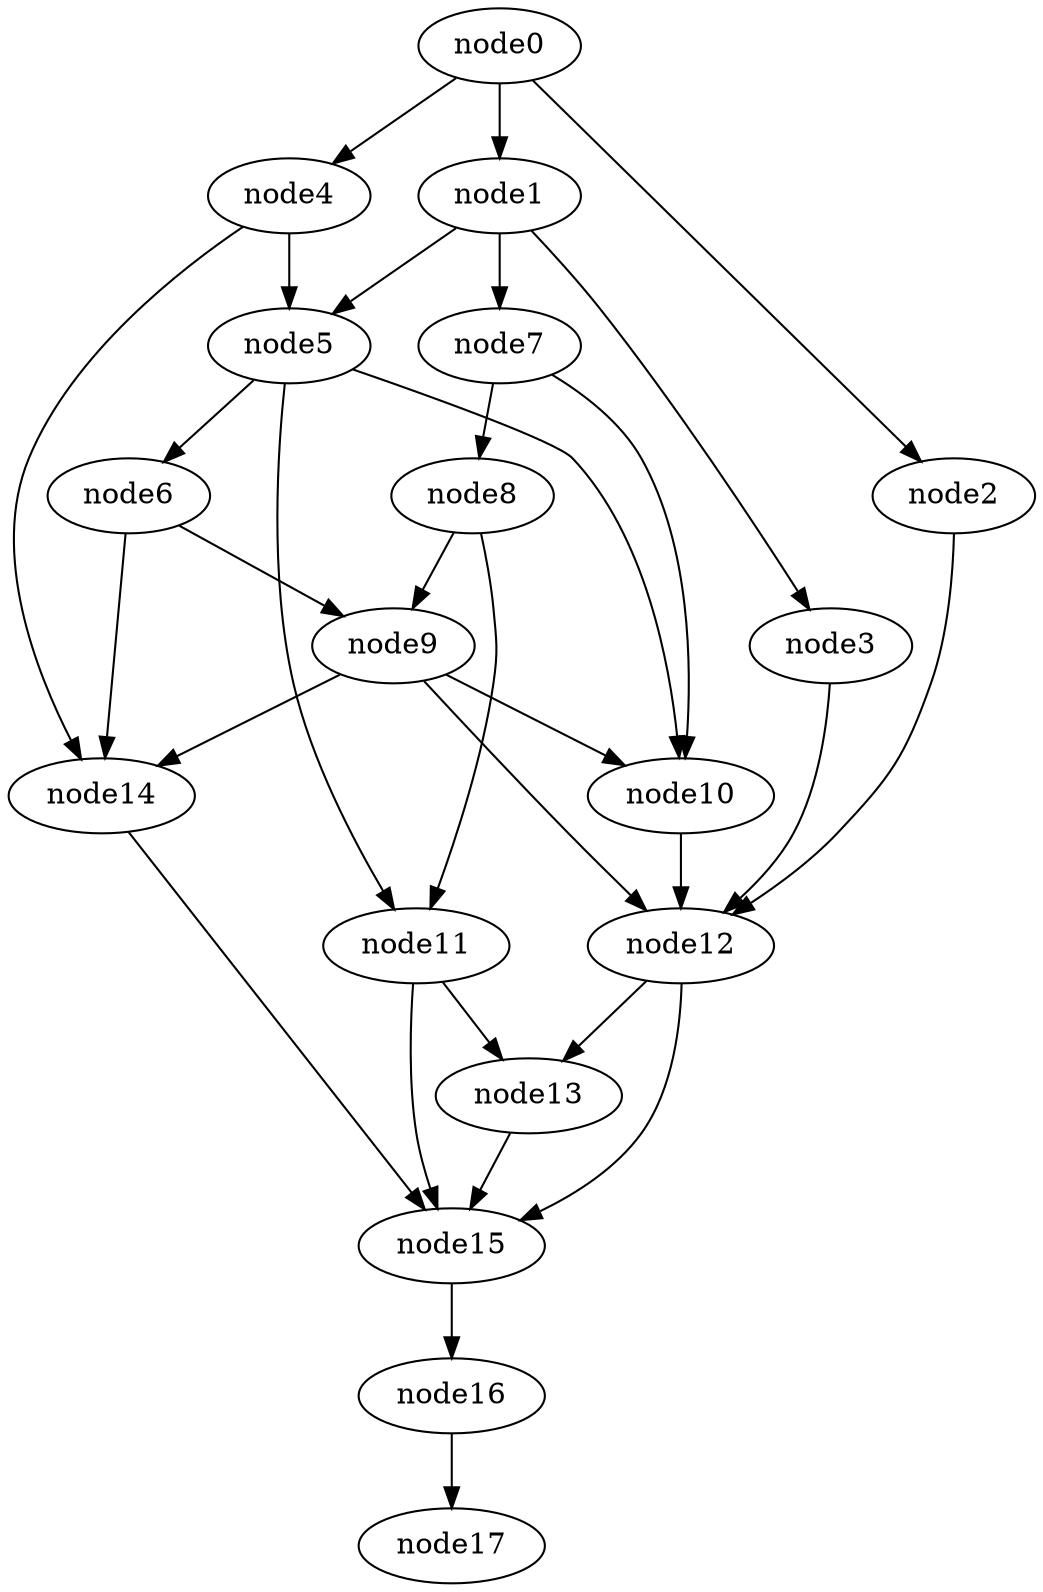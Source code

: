 digraph g{
	node17
	node16 -> node17
	node15 -> node16
	node14 -> node15
	node13 -> node15
	node12 -> node15
	node12 -> node13
	node11 -> node15
	node11 -> node13
	node10 -> node12
	node9 -> node14
	node9 -> node12
	node9 -> node10
	node8 -> node11
	node8 -> node9
	node7 -> node10
	node7 -> node8
	node6 -> node14
	node6 -> node9
	node5 -> node11
	node5 -> node10
	node5 -> node6
	node4 -> node14
	node4 -> node5
	node3 -> node12
	node2 -> node12
	node1 -> node7
	node1 -> node5
	node1 -> node3
	node0 -> node4
	node0 -> node2
	node0 -> node1
}
